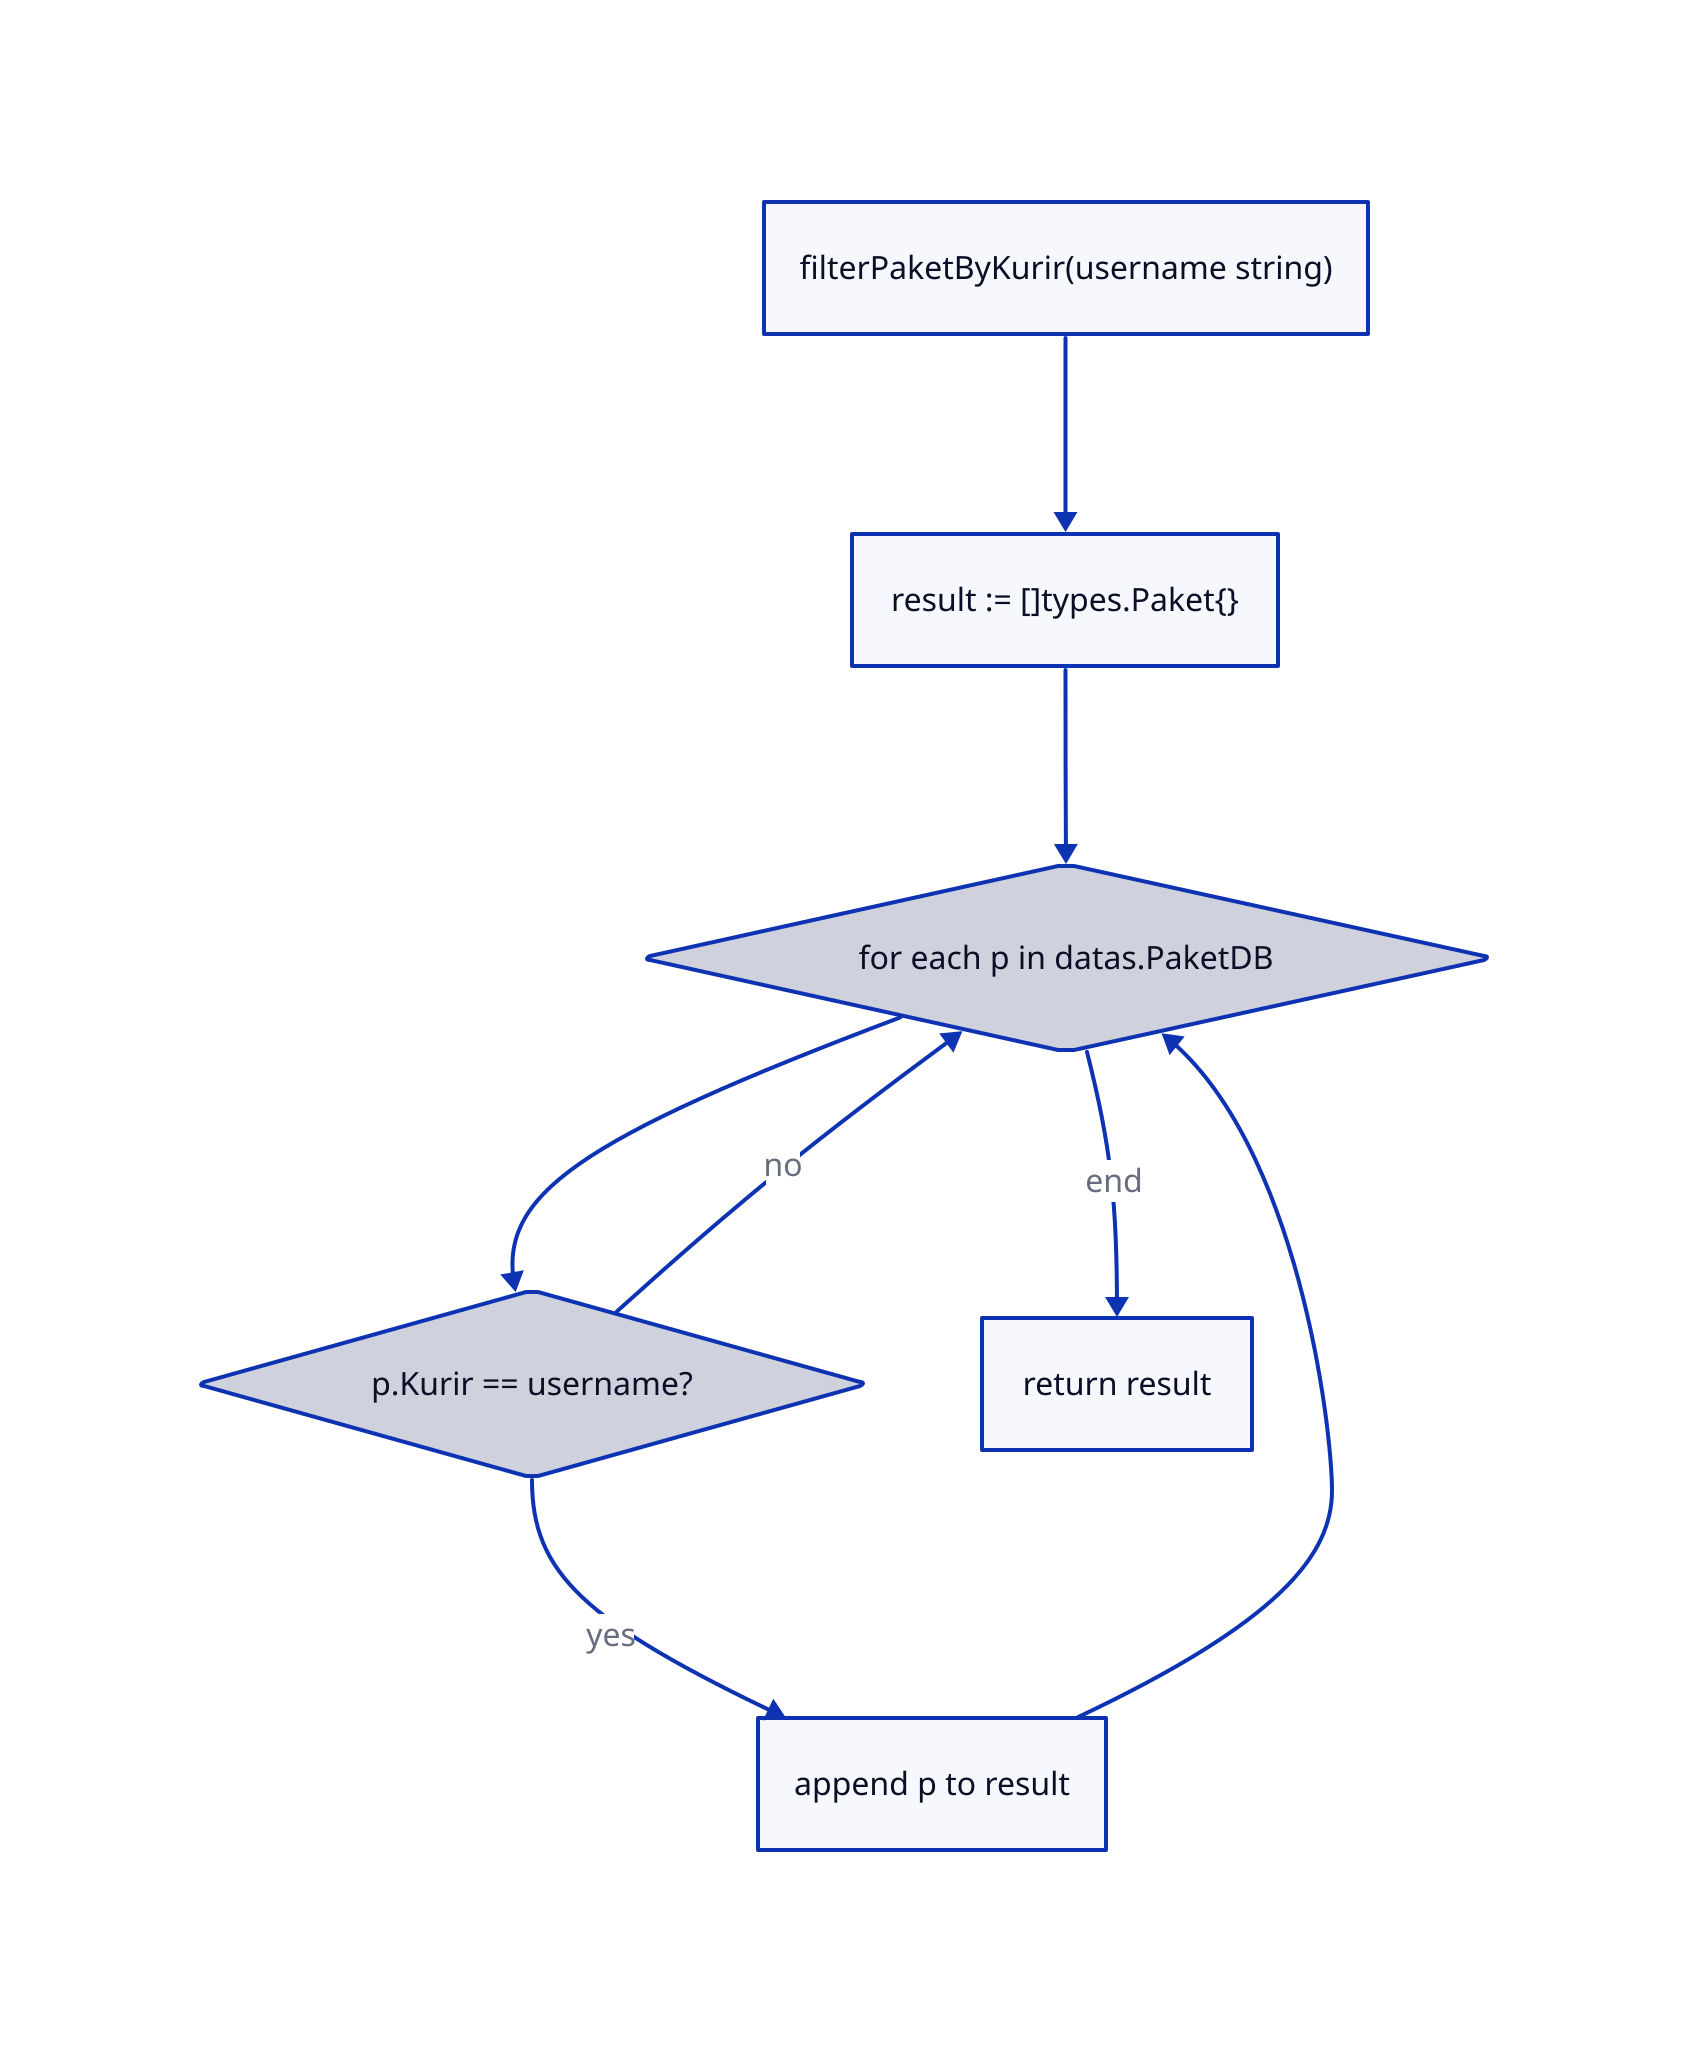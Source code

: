 filterPaketByKurir: {
  label: "filterPaketByKurir(username string)"
  shape: rectangle
}

InitResult: {
  label: "result := []types.Paket{}"
  shape: rectangle
}

LoopPaket: {
  label: "for each p in datas.PaketDB"
  shape: diamond
}

CheckKurir: {
  label: "p.Kurir == username?"
  shape: diamond
}

AppendPaket: {
  label: "append p to result"
  shape: rectangle
}

ReturnResult: {
  label: "return result"
  shape: rectangle
}

filterPaketByKurir -> InitResult -> LoopPaket
LoopPaket -> CheckKurir
CheckKurir -> AppendPaket: yes
AppendPaket -> LoopPaket
CheckKurir -> LoopPaket: no
LoopPaket -> ReturnResult: end
